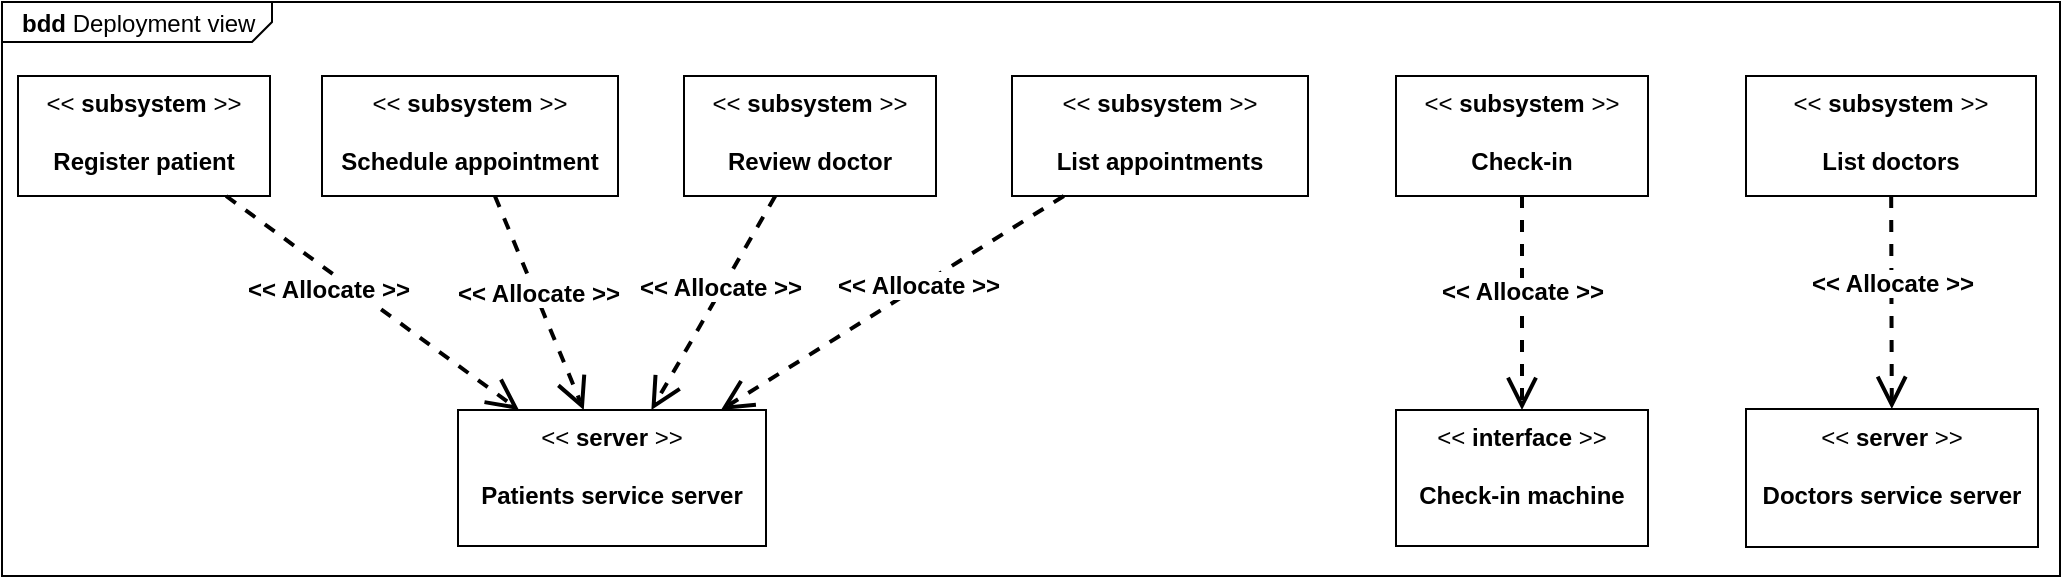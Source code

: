 <mxfile version="24.4.10" type="github">
  <diagram name="Page-1" id="tHs2OID-AjQ1D9ACt-ad">
    <mxGraphModel dx="1773" dy="1158" grid="0" gridSize="10" guides="1" tooltips="1" connect="1" arrows="1" fold="1" page="0" pageScale="1" pageWidth="827" pageHeight="1169" math="0" shadow="0">
      <root>
        <mxCell id="0" />
        <mxCell id="1" parent="0" />
        <mxCell id="R_hKbZLRWmPk_zWUSFDA-28" value="&lt;p style=&quot;margin:0px;margin-top:4px;margin-left:10px;text-align:left;&quot;&gt;&lt;b&gt;bdd&lt;/b&gt;&amp;nbsp;Deployment view&lt;/p&gt;" style="html=1;shape=mxgraph.sysml.package;labelX=135.67;align=left;spacingLeft=10;html=1;overflow=fill;whiteSpace=wrap;recursiveResize=0;" parent="1" vertex="1">
          <mxGeometry x="-280" y="-96" width="1029" height="287" as="geometry" />
        </mxCell>
        <mxCell id="R_hKbZLRWmPk_zWUSFDA-2" value="&amp;lt;&amp;lt; &lt;b&gt;server&amp;nbsp;&lt;/b&gt;&amp;gt;&amp;gt;&lt;div&gt;&lt;br&gt;&lt;/div&gt;&lt;div&gt;&lt;b&gt;Patients service server&lt;/b&gt;&lt;/div&gt;" style="shape=rect;html=1;whiteSpace=wrap;align=center;verticalAlign=top;fillColor=#FFFFFF;" parent="1" vertex="1">
          <mxGeometry x="-52" y="108" width="154" height="68" as="geometry" />
        </mxCell>
        <mxCell id="R_hKbZLRWmPk_zWUSFDA-3" value="&amp;lt;&amp;lt; &lt;b&gt;subsystem&amp;nbsp;&lt;/b&gt;&amp;gt;&amp;gt;&lt;div&gt;&lt;br&gt;&lt;/div&gt;&lt;div&gt;&lt;b&gt;Schedule appointment&lt;/b&gt;&lt;/div&gt;" style="shape=rect;html=1;whiteSpace=wrap;align=center;verticalAlign=top;fillColor=#FFFFFF;" parent="1" vertex="1">
          <mxGeometry x="-120" y="-59" width="148" height="60" as="geometry" />
        </mxCell>
        <mxCell id="R_hKbZLRWmPk_zWUSFDA-4" value="&amp;lt;&amp;lt; &lt;b&gt;subsystem&amp;nbsp;&lt;/b&gt;&amp;gt;&amp;gt;&lt;div&gt;&lt;br&gt;&lt;/div&gt;&lt;div&gt;&lt;b&gt;Check-in&lt;/b&gt;&lt;/div&gt;" style="shape=rect;html=1;whiteSpace=wrap;align=center;verticalAlign=top;fillColor=#FFFFFF;" parent="1" vertex="1">
          <mxGeometry x="417" y="-59" width="126" height="60" as="geometry" />
        </mxCell>
        <mxCell id="R_hKbZLRWmPk_zWUSFDA-5" value="&amp;lt;&amp;lt; &lt;b&gt;subsystem&amp;nbsp;&lt;/b&gt;&amp;gt;&amp;gt;&lt;div&gt;&lt;br&gt;&lt;/div&gt;&lt;div&gt;&lt;b&gt;List doctors&lt;/b&gt;&lt;/div&gt;" style="shape=rect;html=1;whiteSpace=wrap;align=center;verticalAlign=top;fillColor=#FFFFFF;" parent="1" vertex="1">
          <mxGeometry x="592" y="-59" width="145" height="60" as="geometry" />
        </mxCell>
        <mxCell id="R_hKbZLRWmPk_zWUSFDA-6" value="&amp;lt;&amp;lt; &lt;b&gt;subsystem&amp;nbsp;&lt;/b&gt;&amp;gt;&amp;gt;&lt;div&gt;&lt;br&gt;&lt;/div&gt;&lt;div&gt;&lt;b&gt;List appointments&lt;/b&gt;&lt;/div&gt;" style="shape=rect;html=1;whiteSpace=wrap;align=center;verticalAlign=top;fillColor=#FFFFFF;" parent="1" vertex="1">
          <mxGeometry x="225" y="-59" width="148" height="60" as="geometry" />
        </mxCell>
        <mxCell id="R_hKbZLRWmPk_zWUSFDA-7" value="&amp;lt;&amp;lt; &lt;b&gt;subsystem&amp;nbsp;&lt;/b&gt;&amp;gt;&amp;gt;&lt;div&gt;&lt;br&gt;&lt;/div&gt;&lt;div&gt;&lt;b&gt;Review doctor&lt;/b&gt;&lt;/div&gt;" style="shape=rect;html=1;whiteSpace=wrap;align=center;verticalAlign=top;fillColor=#FFFFFF;" parent="1" vertex="1">
          <mxGeometry x="61" y="-59" width="126" height="60" as="geometry" />
        </mxCell>
        <mxCell id="R_hKbZLRWmPk_zWUSFDA-8" value="&amp;lt;&amp;lt; &lt;b&gt;subsystem&amp;nbsp;&lt;/b&gt;&amp;gt;&amp;gt;&lt;div&gt;&lt;br&gt;&lt;/div&gt;&lt;div&gt;&lt;b&gt;Register patient&lt;/b&gt;&lt;/div&gt;" style="shape=rect;html=1;whiteSpace=wrap;align=center;verticalAlign=top;fillColor=#FFFFFF;" parent="1" vertex="1">
          <mxGeometry x="-272" y="-59" width="126" height="60" as="geometry" />
        </mxCell>
        <mxCell id="R_hKbZLRWmPk_zWUSFDA-10" value="&amp;lt;&amp;lt; &lt;b&gt;server&amp;nbsp;&lt;/b&gt;&amp;gt;&amp;gt;&lt;div&gt;&lt;br&gt;&lt;/div&gt;&lt;div&gt;&lt;b&gt;Doctors service server&lt;/b&gt;&lt;/div&gt;" style="shape=rect;html=1;whiteSpace=wrap;align=center;verticalAlign=top;fillColor=#FFFFFF;" parent="1" vertex="1">
          <mxGeometry x="592" y="107.5" width="146" height="69" as="geometry" />
        </mxCell>
        <mxCell id="R_hKbZLRWmPk_zWUSFDA-19" value="&lt;font style=&quot;font-size: 12px;&quot;&gt;&lt;b&gt;&amp;lt;&amp;lt; Allocate &amp;gt;&amp;gt;&lt;/b&gt;&lt;/font&gt;" style="edgeStyle=none;html=1;endArrow=open;endSize=12;dashed=1;verticalAlign=bottom;rounded=0;strokeWidth=2;" parent="1" source="R_hKbZLRWmPk_zWUSFDA-8" target="R_hKbZLRWmPk_zWUSFDA-2" edge="1">
          <mxGeometry x="-0.182" y="-15" width="160" relative="1" as="geometry">
            <mxPoint x="-494" y="58" as="sourcePoint" />
            <mxPoint x="-334" y="58" as="targetPoint" />
            <mxPoint as="offset" />
          </mxGeometry>
        </mxCell>
        <mxCell id="R_hKbZLRWmPk_zWUSFDA-20" value="&lt;font style=&quot;font-size: 12px;&quot;&gt;&lt;b&gt;&amp;lt;&amp;lt; Allocate &amp;gt;&amp;gt;&lt;/b&gt;&lt;/font&gt;" style="edgeStyle=none;html=1;endArrow=open;endSize=12;dashed=1;verticalAlign=bottom;rounded=0;strokeWidth=2;" parent="1" source="R_hKbZLRWmPk_zWUSFDA-3" target="R_hKbZLRWmPk_zWUSFDA-2" edge="1">
          <mxGeometry x="0.067" y="-2" width="160" relative="1" as="geometry">
            <mxPoint x="-66" y="67" as="sourcePoint" />
            <mxPoint x="-66" y="137" as="targetPoint" />
            <mxPoint as="offset" />
          </mxGeometry>
        </mxCell>
        <mxCell id="R_hKbZLRWmPk_zWUSFDA-22" value="&lt;font style=&quot;font-size: 12px;&quot;&gt;&lt;b&gt;&amp;lt;&amp;lt; Allocate &amp;gt;&amp;gt;&lt;/b&gt;&lt;/font&gt;" style="edgeStyle=none;html=1;endArrow=open;endSize=12;dashed=1;verticalAlign=bottom;rounded=0;strokeWidth=2;" parent="1" source="R_hKbZLRWmPk_zWUSFDA-6" target="R_hKbZLRWmPk_zWUSFDA-2" edge="1">
          <mxGeometry x="-0.105" y="7" width="160" relative="1" as="geometry">
            <mxPoint x="150.69" y="82" as="sourcePoint" />
            <mxPoint x="62" y="115" as="targetPoint" />
            <mxPoint as="offset" />
          </mxGeometry>
        </mxCell>
        <mxCell id="R_hKbZLRWmPk_zWUSFDA-24" value="&lt;font style=&quot;font-size: 12px;&quot;&gt;&lt;b&gt;&amp;lt;&amp;lt; Allocate &amp;gt;&amp;gt;&lt;/b&gt;&lt;/font&gt;" style="edgeStyle=none;html=1;endArrow=open;endSize=12;dashed=1;verticalAlign=bottom;rounded=0;strokeWidth=2;" parent="1" source="R_hKbZLRWmPk_zWUSFDA-7" target="R_hKbZLRWmPk_zWUSFDA-2" edge="1">
          <mxGeometry x="-0.006" y="4" width="160" relative="1" as="geometry">
            <mxPoint x="454" y="129" as="sourcePoint" />
            <mxPoint x="408" y="199" as="targetPoint" />
            <mxPoint as="offset" />
          </mxGeometry>
        </mxCell>
        <mxCell id="R_hKbZLRWmPk_zWUSFDA-25" value="&lt;font style=&quot;font-size: 12px;&quot;&gt;&lt;b&gt;&amp;lt;&amp;lt; Allocate &amp;gt;&amp;gt;&lt;/b&gt;&lt;/font&gt;" style="edgeStyle=none;html=1;endArrow=open;endSize=12;dashed=1;verticalAlign=bottom;rounded=0;strokeWidth=2;" parent="1" source="R_hKbZLRWmPk_zWUSFDA-5" target="R_hKbZLRWmPk_zWUSFDA-10" edge="1">
          <mxGeometry width="160" relative="1" as="geometry">
            <mxPoint x="649" y="142" as="sourcePoint" />
            <mxPoint x="603" y="212" as="targetPoint" />
          </mxGeometry>
        </mxCell>
        <mxCell id="R_hKbZLRWmPk_zWUSFDA-26" value="&amp;lt;&amp;lt; &lt;b&gt;interface&amp;nbsp;&lt;/b&gt;&amp;gt;&amp;gt;&lt;div&gt;&lt;br&gt;&lt;/div&gt;&lt;div&gt;&lt;b&gt;Check-in machine&lt;/b&gt;&lt;/div&gt;" style="shape=rect;html=1;whiteSpace=wrap;align=center;verticalAlign=top;fillColor=#FFFFFF;" parent="1" vertex="1">
          <mxGeometry x="417" y="108" width="126" height="68" as="geometry" />
        </mxCell>
        <mxCell id="R_hKbZLRWmPk_zWUSFDA-27" value="&lt;font style=&quot;font-size: 12px;&quot;&gt;&lt;b&gt;&amp;lt;&amp;lt; Allocate &amp;gt;&amp;gt;&lt;/b&gt;&lt;/font&gt;" style="edgeStyle=none;html=1;endArrow=open;endSize=12;dashed=1;verticalAlign=bottom;rounded=0;strokeWidth=2;" parent="1" source="R_hKbZLRWmPk_zWUSFDA-4" target="R_hKbZLRWmPk_zWUSFDA-26" edge="1">
          <mxGeometry x="0.065" width="160" relative="1" as="geometry">
            <mxPoint x="480" y="-241" as="sourcePoint" />
            <mxPoint x="333.15" y="-158" as="targetPoint" />
            <mxPoint as="offset" />
          </mxGeometry>
        </mxCell>
      </root>
    </mxGraphModel>
  </diagram>
</mxfile>
